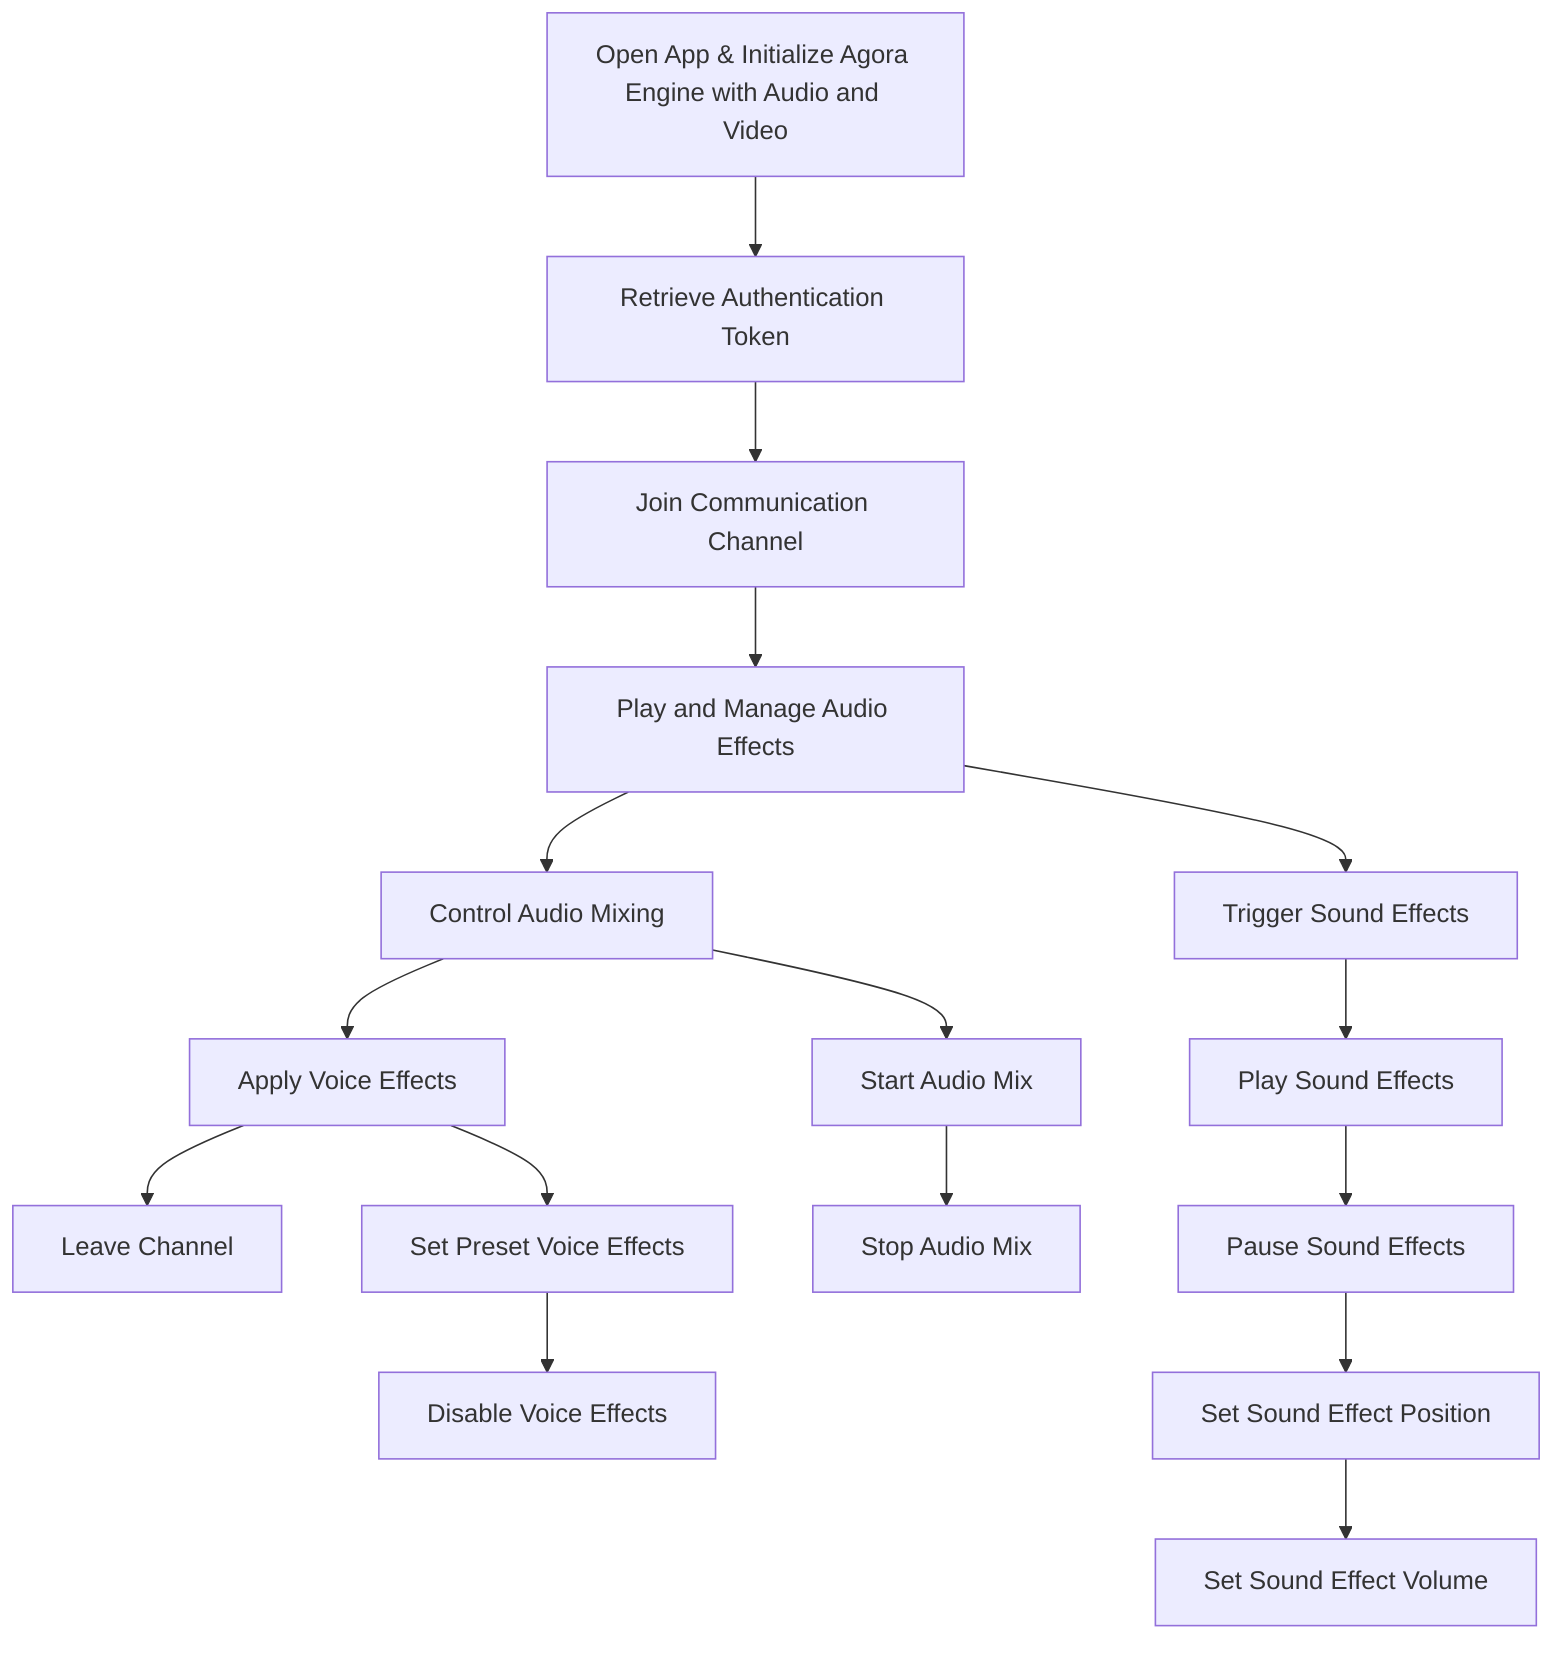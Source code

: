 flowchart TD
    A[Open App & Initialize Agora Engine with Audio and Video] --> B[Retrieve Authentication Token]
    B --> C[Join Communication Channel]
    C --> D[Play and Manage Audio Effects]
    D --> E[Control Audio Mixing]
    E --> F[Apply Voice Effects]
    F --> G[Leave Channel]
    D1[Trigger Sound Effects] --> D2[Play Sound Effects]
    D2 --> D3[Pause Sound Effects]
    D3 --> D4[Set Sound Effect Position]
    D4 --> D5[Set Sound Effect Volume]
    E1[Start Audio Mix] --> E2[Stop Audio Mix]
    F1[Set Preset Voice Effects] --> F2[Disable Voice Effects]

    D --> D1
    E --> E1
    F --> F1